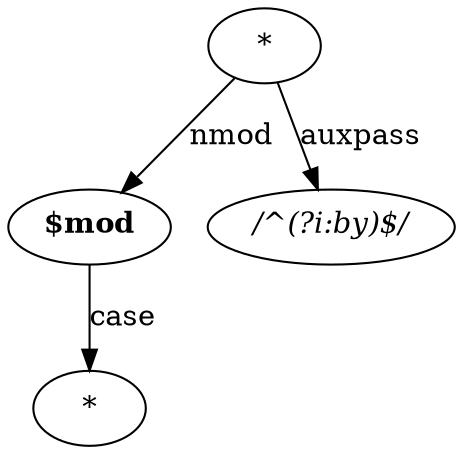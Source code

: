 //    [[
//        Restriction({"nested":
//        [[
//            Restriction({"gov": 'nmod', "name": "mod", "nested":
//            [[
//                Restriction({"gov": 'case', "form": "^(?i:by)$"})
//            ]]}),
//            Restriction({"gov": "auxpass"})
//        ]]})
//    ]]


digraph {
    a [label="*"];
    b [label = <<b>$mod</b>>];
    c [label="*"];
    d [label= <<i>/^(?i:by)$/</i>>];
    a -> b [label="nmod"];
    a -> d [label="auxpass"];
    b -> c [label="case"];
}
